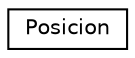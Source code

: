 digraph "Graphical Class Hierarchy"
{
  edge [fontname="Helvetica",fontsize="10",labelfontname="Helvetica",labelfontsize="10"];
  node [fontname="Helvetica",fontsize="10",shape=record];
  rankdir="LR";
  Node0 [label="Posicion",height=0.2,width=0.4,color="black", fillcolor="white", style="filled",URL="$classPosicion.html"];
}
